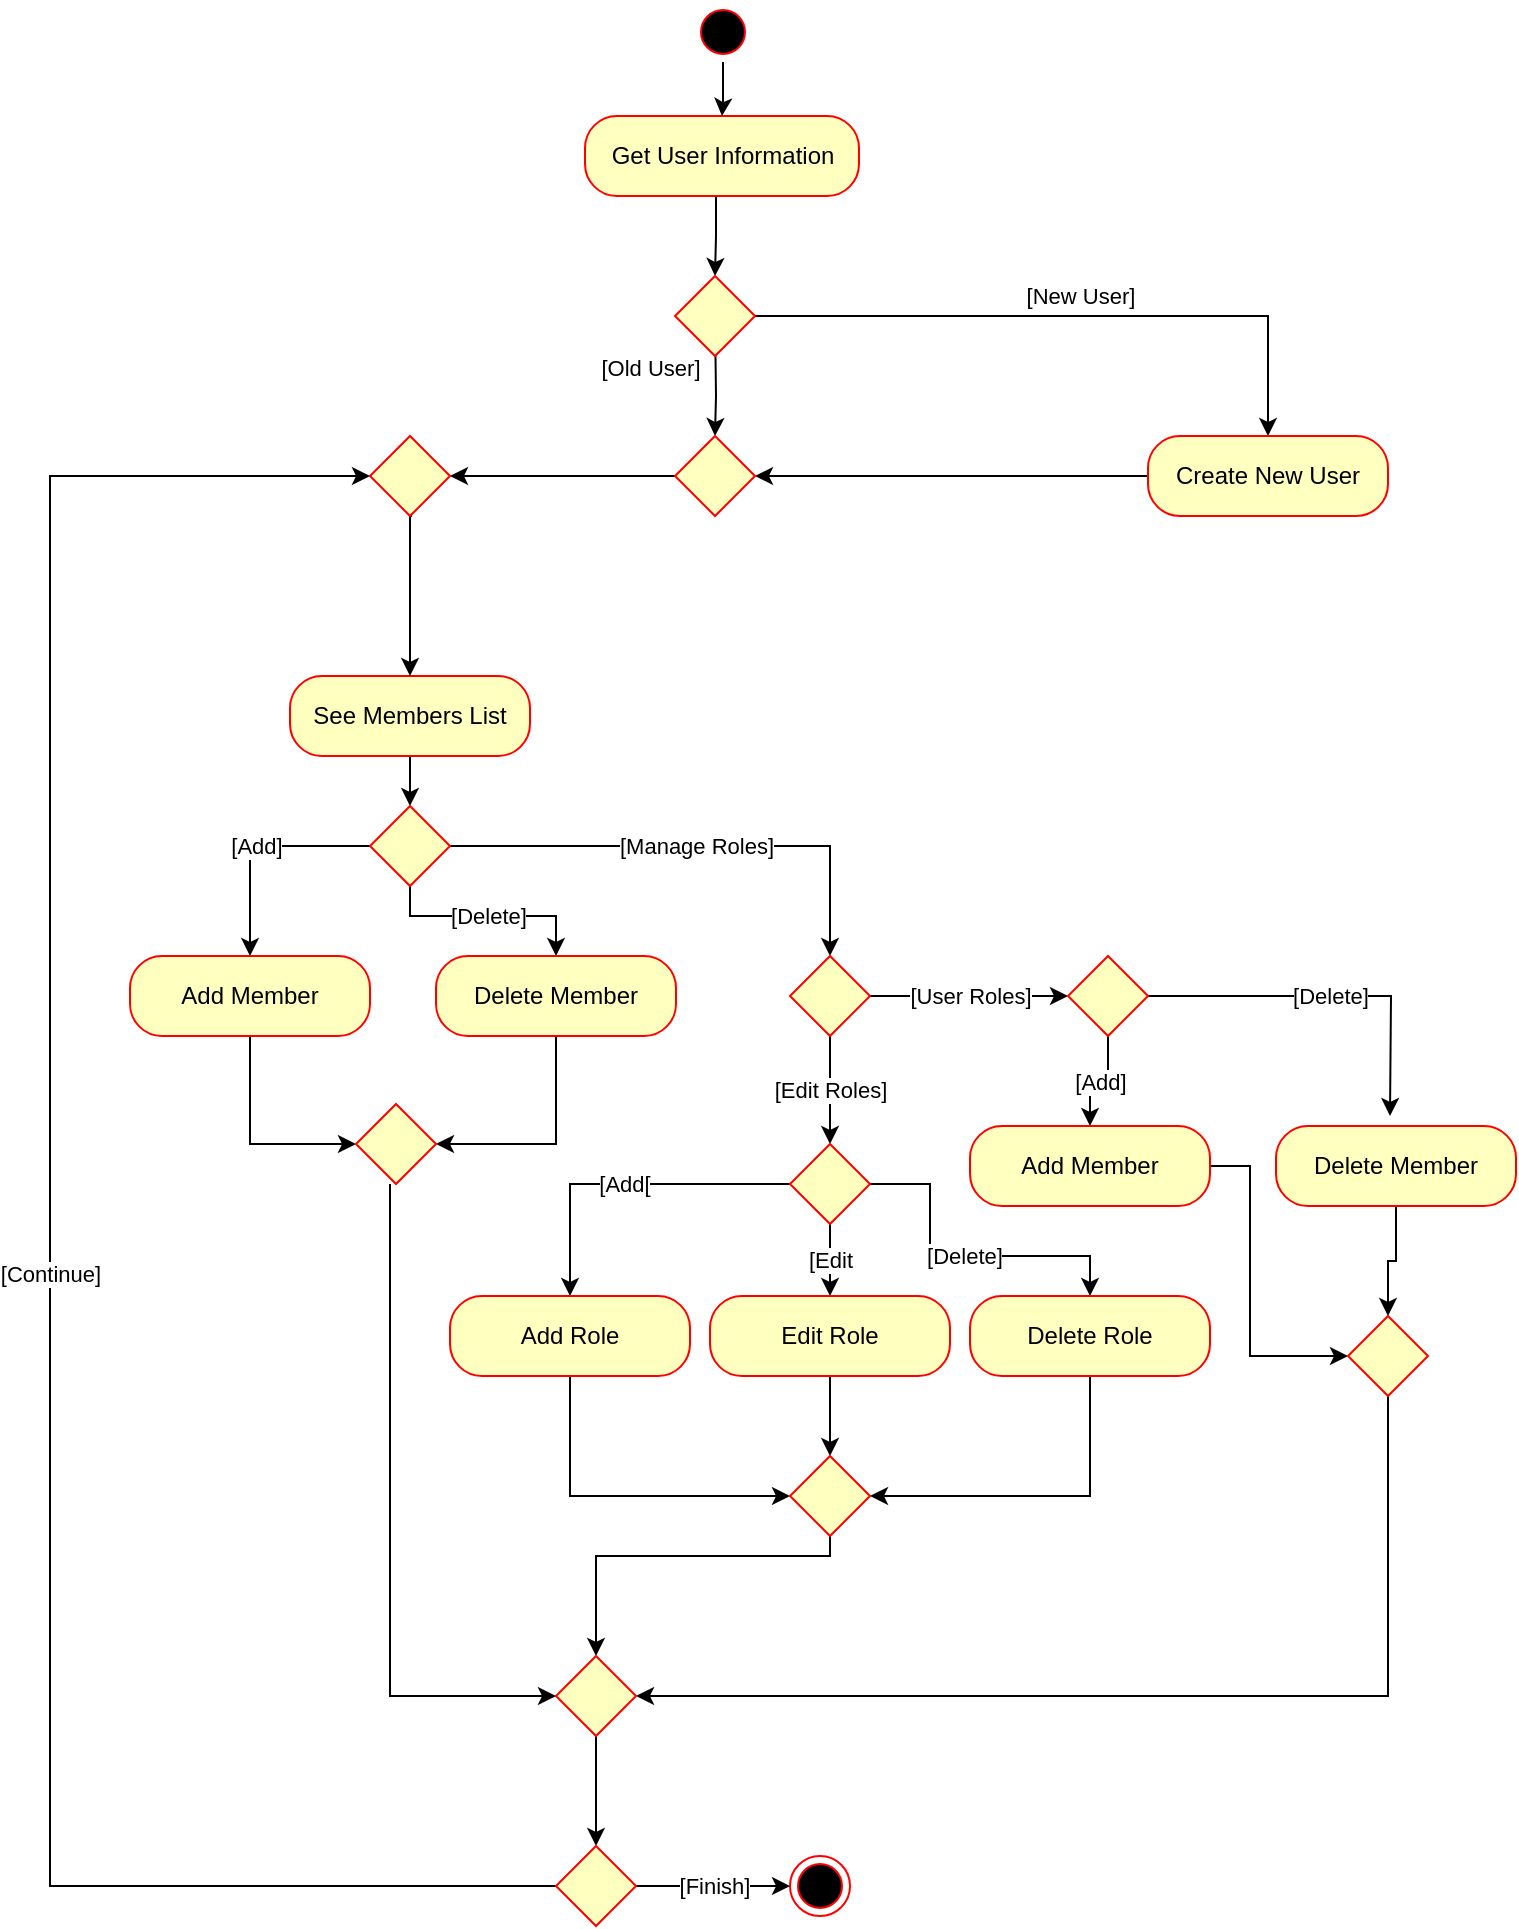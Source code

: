 <mxfile version="10.6.1" type="github"><diagram id="XWExi-t9-QKWfYoDpYPc" name="Page-1"><mxGraphModel dx="1394" dy="796" grid="1" gridSize="10" guides="1" tooltips="1" connect="1" arrows="1" fold="1" page="1" pageScale="1" pageWidth="827" pageHeight="1169" math="0" shadow="0"><root><mxCell id="0"/><mxCell id="1" parent="0"/><mxCell id="8e8UynOKrQ7aDc247XON-1" style="edgeStyle=orthogonalEdgeStyle;rounded=0;orthogonalLoop=1;jettySize=auto;html=1;exitX=0.5;exitY=1;exitDx=0;exitDy=0;entryX=0.5;entryY=0;entryDx=0;entryDy=0;" edge="1" parent="1" source="8e8UynOKrQ7aDc247XON-2" target="8e8UynOKrQ7aDc247XON-5"><mxGeometry relative="1" as="geometry"><Array as="points"><mxPoint x="413" y="110"/><mxPoint x="413" y="130"/></Array></mxGeometry></mxCell><mxCell id="8e8UynOKrQ7aDc247XON-2" value="Get User Information" style="rounded=1;whiteSpace=wrap;html=1;arcSize=40;fontColor=#000000;fillColor=#FFFFC0;strokeColor=#ff0000;labelBackgroundColor=none;" vertex="1" parent="1"><mxGeometry x="347.5" y="70" width="137" height="40" as="geometry"/></mxCell><mxCell id="8e8UynOKrQ7aDc247XON-3" value="[Old User]" style="edgeStyle=orthogonalEdgeStyle;rounded=0;orthogonalLoop=1;jettySize=auto;html=1;exitX=0.5;exitY=1;exitDx=0;exitDy=0;" edge="1" parent="1" source="8e8UynOKrQ7aDc247XON-5" target="8e8UynOKrQ7aDc247XON-9"><mxGeometry x="0.147" y="-33" relative="1" as="geometry"><mxPoint x="190" y="170" as="targetPoint"/><Array as="points"><mxPoint x="413" y="170"/><mxPoint x="413" y="210"/><mxPoint x="420" y="210"/></Array><mxPoint as="offset"/></mxGeometry></mxCell><mxCell id="8e8UynOKrQ7aDc247XON-4" value="[New User]" style="edgeStyle=orthogonalEdgeStyle;rounded=0;orthogonalLoop=1;jettySize=auto;html=1;exitX=1;exitY=0.5;exitDx=0;exitDy=0;entryX=0.5;entryY=0;entryDx=0;entryDy=0;" edge="1" parent="1" source="8e8UynOKrQ7aDc247XON-5" target="8e8UynOKrQ7aDc247XON-7"><mxGeometry x="0.026" y="10" relative="1" as="geometry"><mxPoint as="offset"/></mxGeometry></mxCell><mxCell id="8e8UynOKrQ7aDc247XON-5" value="" style="shape=rhombus;html=1;verticalLabelPosition=bottom;verticalAlignment=top;labelBackgroundColor=none;strokeColor=#FF0000;fillColor=#FFFFC0;" vertex="1" parent="1"><mxGeometry x="392.5" y="150" width="40" height="40" as="geometry"/></mxCell><mxCell id="8e8UynOKrQ7aDc247XON-6" style="edgeStyle=orthogonalEdgeStyle;rounded=0;orthogonalLoop=1;jettySize=auto;html=1;entryX=1;entryY=0.5;entryDx=0;entryDy=0;" edge="1" parent="1" source="8e8UynOKrQ7aDc247XON-7" target="8e8UynOKrQ7aDc247XON-9"><mxGeometry relative="1" as="geometry"/></mxCell><mxCell id="8e8UynOKrQ7aDc247XON-7" value="Create New User" style="rounded=1;whiteSpace=wrap;html=1;arcSize=40;fontColor=#000000;fillColor=#ffffc0;strokeColor=#ff0000;labelBackgroundColor=none;" vertex="1" parent="1"><mxGeometry x="629" y="230" width="120" height="40" as="geometry"/></mxCell><mxCell id="8e8UynOKrQ7aDc247XON-8" style="edgeStyle=orthogonalEdgeStyle;rounded=0;orthogonalLoop=1;jettySize=auto;html=1;exitX=0;exitY=0.5;exitDx=0;exitDy=0;entryX=1;entryY=0.5;entryDx=0;entryDy=0;" edge="1" parent="1" source="8e8UynOKrQ7aDc247XON-9" target="8e8UynOKrQ7aDc247XON-20"><mxGeometry relative="1" as="geometry"/></mxCell><mxCell id="8e8UynOKrQ7aDc247XON-9" value="" style="shape=rhombus;html=1;verticalLabelPosition=top;verticalAlignment=bottom;fillColor=#FFFFC0;strokeColor=#FF0000;" vertex="1" parent="1"><mxGeometry x="392.5" y="230" width="40" height="40" as="geometry"/></mxCell><mxCell id="8e8UynOKrQ7aDc247XON-10" style="edgeStyle=orthogonalEdgeStyle;rounded=0;orthogonalLoop=1;jettySize=auto;html=1;entryX=0.5;entryY=0;entryDx=0;entryDy=0;" edge="1" parent="1" source="8e8UynOKrQ7aDc247XON-11" target="8e8UynOKrQ7aDc247XON-14"><mxGeometry relative="1" as="geometry"/></mxCell><mxCell id="8e8UynOKrQ7aDc247XON-11" value="See Members List" style="rounded=1;whiteSpace=wrap;html=1;arcSize=40;fontColor=#000000;fillColor=#ffffc0;strokeColor=#ff0000;" vertex="1" parent="1"><mxGeometry x="200" y="350" width="120" height="40" as="geometry"/></mxCell><mxCell id="8e8UynOKrQ7aDc247XON-68" value="[Manage Roles]" style="edgeStyle=orthogonalEdgeStyle;rounded=0;orthogonalLoop=1;jettySize=auto;html=1;entryX=0.5;entryY=0;entryDx=0;entryDy=0;" edge="1" parent="1" source="8e8UynOKrQ7aDc247XON-14" target="8e8UynOKrQ7aDc247XON-66"><mxGeometry relative="1" as="geometry"/></mxCell><mxCell id="8e8UynOKrQ7aDc247XON-70" value="[Add]" style="edgeStyle=orthogonalEdgeStyle;rounded=0;orthogonalLoop=1;jettySize=auto;html=1;" edge="1" parent="1" source="8e8UynOKrQ7aDc247XON-14" target="8e8UynOKrQ7aDc247XON-64"><mxGeometry relative="1" as="geometry"><Array as="points"><mxPoint x="180" y="435"/></Array></mxGeometry></mxCell><mxCell id="8e8UynOKrQ7aDc247XON-71" value="[Delete]" style="edgeStyle=orthogonalEdgeStyle;rounded=0;orthogonalLoop=1;jettySize=auto;html=1;" edge="1" parent="1" source="8e8UynOKrQ7aDc247XON-14" target="8e8UynOKrQ7aDc247XON-65"><mxGeometry relative="1" as="geometry"><Array as="points"><mxPoint x="260" y="470"/><mxPoint x="333" y="470"/></Array></mxGeometry></mxCell><mxCell id="8e8UynOKrQ7aDc247XON-14" value="" style="shape=rhombus;html=1;verticalLabelPosition=top;verticalAlignment=bottom;fillColor=#FFFFC0;strokeColor=#FF0000;" vertex="1" parent="1"><mxGeometry x="240" y="415" width="40" height="40" as="geometry"/></mxCell><mxCell id="8e8UynOKrQ7aDc247XON-17" style="edgeStyle=orthogonalEdgeStyle;rounded=0;orthogonalLoop=1;jettySize=auto;html=1;entryX=0.5;entryY=0;entryDx=0;entryDy=0;" edge="1" parent="1" source="8e8UynOKrQ7aDc247XON-18" target="8e8UynOKrQ7aDc247XON-2"><mxGeometry relative="1" as="geometry"/></mxCell><mxCell id="8e8UynOKrQ7aDc247XON-18" value="" style="ellipse;html=1;shape=startState;fillColor=#000000;strokeColor=#ff0000;labelBackgroundColor=none;" vertex="1" parent="1"><mxGeometry x="401.5" y="13" width="30" height="30" as="geometry"/></mxCell><mxCell id="8e8UynOKrQ7aDc247XON-19" style="edgeStyle=orthogonalEdgeStyle;rounded=0;orthogonalLoop=1;jettySize=auto;html=1;entryX=0.5;entryY=0;entryDx=0;entryDy=0;" edge="1" parent="1"><mxGeometry relative="1" as="geometry"><mxPoint x="261" y="270" as="sourcePoint"/><mxPoint x="260" y="350" as="targetPoint"/><Array as="points"><mxPoint x="260" y="270"/><mxPoint x="260" y="310"/></Array></mxGeometry></mxCell><mxCell id="8e8UynOKrQ7aDc247XON-20" value="" style="shape=rhombus;html=1;verticalLabelPosition=top;verticalAlignment=bottom;fillColor=#FFFFC0;strokeColor=#FF0000;" vertex="1" parent="1"><mxGeometry x="240" y="230" width="40" height="40" as="geometry"/></mxCell><mxCell id="8e8UynOKrQ7aDc247XON-63" value="" style="ellipse;html=1;shape=endState;fillColor=#000000;strokeColor=#ff0000;" vertex="1" parent="1"><mxGeometry x="450" y="940" width="30" height="30" as="geometry"/></mxCell><mxCell id="8e8UynOKrQ7aDc247XON-102" style="edgeStyle=orthogonalEdgeStyle;rounded=0;orthogonalLoop=1;jettySize=auto;html=1;entryX=0;entryY=0.5;entryDx=0;entryDy=0;" edge="1" parent="1" source="8e8UynOKrQ7aDc247XON-64" target="8e8UynOKrQ7aDc247XON-100"><mxGeometry relative="1" as="geometry"/></mxCell><mxCell id="8e8UynOKrQ7aDc247XON-64" value="Add Member" style="rounded=1;whiteSpace=wrap;html=1;arcSize=40;fontColor=#000000;fillColor=#ffffc0;strokeColor=#ff0000;" vertex="1" parent="1"><mxGeometry x="120" y="490" width="120" height="40" as="geometry"/></mxCell><mxCell id="8e8UynOKrQ7aDc247XON-101" style="edgeStyle=orthogonalEdgeStyle;rounded=0;orthogonalLoop=1;jettySize=auto;html=1;entryX=1;entryY=0.5;entryDx=0;entryDy=0;" edge="1" parent="1" source="8e8UynOKrQ7aDc247XON-65" target="8e8UynOKrQ7aDc247XON-100"><mxGeometry relative="1" as="geometry"/></mxCell><mxCell id="8e8UynOKrQ7aDc247XON-65" value="Delete Member" style="rounded=1;whiteSpace=wrap;html=1;arcSize=40;fontColor=#000000;fillColor=#ffffc0;strokeColor=#ff0000;" vertex="1" parent="1"><mxGeometry x="273" y="490" width="120" height="40" as="geometry"/></mxCell><mxCell id="8e8UynOKrQ7aDc247XON-75" value="[Edit Roles]" style="edgeStyle=orthogonalEdgeStyle;rounded=0;orthogonalLoop=1;jettySize=auto;html=1;entryX=0.5;entryY=0;entryDx=0;entryDy=0;" edge="1" parent="1" source="8e8UynOKrQ7aDc247XON-66" target="8e8UynOKrQ7aDc247XON-73"><mxGeometry relative="1" as="geometry"/></mxCell><mxCell id="8e8UynOKrQ7aDc247XON-76" value="[User Roles]&lt;br&gt;" style="edgeStyle=orthogonalEdgeStyle;rounded=0;orthogonalLoop=1;jettySize=auto;html=1;entryX=0;entryY=0.5;entryDx=0;entryDy=0;" edge="1" parent="1" source="8e8UynOKrQ7aDc247XON-66" target="8e8UynOKrQ7aDc247XON-74"><mxGeometry relative="1" as="geometry"/></mxCell><mxCell id="8e8UynOKrQ7aDc247XON-66" value="" style="shape=rhombus;html=1;verticalLabelPosition=top;verticalAlignment=bottom;fillColor=#FFFFC0;strokeColor=#FF0000;" vertex="1" parent="1"><mxGeometry x="450" y="490" width="40" height="40" as="geometry"/></mxCell><mxCell id="8e8UynOKrQ7aDc247XON-86" value="[Add[" style="edgeStyle=orthogonalEdgeStyle;rounded=0;orthogonalLoop=1;jettySize=auto;html=1;" edge="1" parent="1" source="8e8UynOKrQ7aDc247XON-73" target="8e8UynOKrQ7aDc247XON-79"><mxGeometry relative="1" as="geometry"/></mxCell><mxCell id="8e8UynOKrQ7aDc247XON-87" value="[Edit" style="edgeStyle=orthogonalEdgeStyle;rounded=0;orthogonalLoop=1;jettySize=auto;html=1;entryX=0.5;entryY=0;entryDx=0;entryDy=0;" edge="1" parent="1" source="8e8UynOKrQ7aDc247XON-73" target="8e8UynOKrQ7aDc247XON-85"><mxGeometry relative="1" as="geometry"/></mxCell><mxCell id="8e8UynOKrQ7aDc247XON-88" value="[Delete]" style="edgeStyle=orthogonalEdgeStyle;rounded=0;orthogonalLoop=1;jettySize=auto;html=1;" edge="1" parent="1" source="8e8UynOKrQ7aDc247XON-73" target="8e8UynOKrQ7aDc247XON-80"><mxGeometry relative="1" as="geometry"><Array as="points"><mxPoint x="520" y="604"/><mxPoint x="520" y="640"/><mxPoint x="600" y="640"/></Array></mxGeometry></mxCell><mxCell id="8e8UynOKrQ7aDc247XON-73" value="" style="shape=rhombus;html=1;verticalLabelPosition=top;verticalAlignment=bottom;fillColor=#FFFFC0;strokeColor=#FF0000;" vertex="1" parent="1"><mxGeometry x="450" y="584" width="40" height="40" as="geometry"/></mxCell><mxCell id="8e8UynOKrQ7aDc247XON-83" value="[Add]&lt;br&gt;" style="edgeStyle=orthogonalEdgeStyle;rounded=0;orthogonalLoop=1;jettySize=auto;html=1;exitX=0.5;exitY=1;exitDx=0;exitDy=0;entryX=0.5;entryY=0;entryDx=0;entryDy=0;" edge="1" parent="1" source="8e8UynOKrQ7aDc247XON-74" target="8e8UynOKrQ7aDc247XON-81"><mxGeometry relative="1" as="geometry"/></mxCell><mxCell id="8e8UynOKrQ7aDc247XON-84" value="[Delete]" style="edgeStyle=orthogonalEdgeStyle;rounded=0;orthogonalLoop=1;jettySize=auto;html=1;" edge="1" parent="1" source="8e8UynOKrQ7aDc247XON-74"><mxGeometry relative="1" as="geometry"><mxPoint x="750" y="570" as="targetPoint"/></mxGeometry></mxCell><mxCell id="8e8UynOKrQ7aDc247XON-74" value="" style="shape=rhombus;html=1;verticalLabelPosition=top;verticalAlignment=bottom;fillColor=#FFFFC0;strokeColor=#FF0000;" vertex="1" parent="1"><mxGeometry x="589" y="490" width="40" height="40" as="geometry"/></mxCell><mxCell id="8e8UynOKrQ7aDc247XON-92" style="edgeStyle=orthogonalEdgeStyle;rounded=0;orthogonalLoop=1;jettySize=auto;html=1;entryX=0;entryY=0.5;entryDx=0;entryDy=0;" edge="1" parent="1" source="8e8UynOKrQ7aDc247XON-79" target="8e8UynOKrQ7aDc247XON-89"><mxGeometry relative="1" as="geometry"><Array as="points"><mxPoint x="340" y="760"/></Array></mxGeometry></mxCell><mxCell id="8e8UynOKrQ7aDc247XON-79" value="Add Role" style="rounded=1;whiteSpace=wrap;html=1;arcSize=40;fontColor=#000000;fillColor=#ffffc0;strokeColor=#ff0000;" vertex="1" parent="1"><mxGeometry x="280" y="660" width="120" height="40" as="geometry"/></mxCell><mxCell id="8e8UynOKrQ7aDc247XON-91" style="edgeStyle=orthogonalEdgeStyle;rounded=0;orthogonalLoop=1;jettySize=auto;html=1;entryX=1;entryY=0.5;entryDx=0;entryDy=0;" edge="1" parent="1" source="8e8UynOKrQ7aDc247XON-80" target="8e8UynOKrQ7aDc247XON-89"><mxGeometry relative="1" as="geometry"><Array as="points"><mxPoint x="600" y="760"/></Array></mxGeometry></mxCell><mxCell id="8e8UynOKrQ7aDc247XON-80" value="Delete Role" style="rounded=1;whiteSpace=wrap;html=1;arcSize=40;fontColor=#000000;fillColor=#ffffc0;strokeColor=#ff0000;" vertex="1" parent="1"><mxGeometry x="540" y="660" width="120" height="40" as="geometry"/></mxCell><mxCell id="8e8UynOKrQ7aDc247XON-94" style="edgeStyle=orthogonalEdgeStyle;rounded=0;orthogonalLoop=1;jettySize=auto;html=1;entryX=0;entryY=0.5;entryDx=0;entryDy=0;" edge="1" parent="1" source="8e8UynOKrQ7aDc247XON-81" target="8e8UynOKrQ7aDc247XON-93"><mxGeometry relative="1" as="geometry"><Array as="points"><mxPoint x="680" y="595"/><mxPoint x="680" y="690"/></Array></mxGeometry></mxCell><mxCell id="8e8UynOKrQ7aDc247XON-81" value="Add Member" style="rounded=1;whiteSpace=wrap;html=1;arcSize=40;fontColor=#000000;fillColor=#ffffc0;strokeColor=#ff0000;" vertex="1" parent="1"><mxGeometry x="540" y="575" width="120" height="40" as="geometry"/></mxCell><mxCell id="8e8UynOKrQ7aDc247XON-95" style="edgeStyle=orthogonalEdgeStyle;rounded=0;orthogonalLoop=1;jettySize=auto;html=1;entryX=0.5;entryY=0;entryDx=0;entryDy=0;" edge="1" parent="1" source="8e8UynOKrQ7aDc247XON-82" target="8e8UynOKrQ7aDc247XON-93"><mxGeometry relative="1" as="geometry"/></mxCell><mxCell id="8e8UynOKrQ7aDc247XON-82" value="Delete Member" style="rounded=1;whiteSpace=wrap;html=1;arcSize=40;fontColor=#000000;fillColor=#ffffc0;strokeColor=#ff0000;" vertex="1" parent="1"><mxGeometry x="693" y="575" width="120" height="40" as="geometry"/></mxCell><mxCell id="8e8UynOKrQ7aDc247XON-90" style="edgeStyle=orthogonalEdgeStyle;rounded=0;orthogonalLoop=1;jettySize=auto;html=1;entryX=0.5;entryY=0;entryDx=0;entryDy=0;" edge="1" parent="1" source="8e8UynOKrQ7aDc247XON-85" target="8e8UynOKrQ7aDc247XON-89"><mxGeometry relative="1" as="geometry"/></mxCell><mxCell id="8e8UynOKrQ7aDc247XON-85" value="Edit Role" style="rounded=1;whiteSpace=wrap;html=1;arcSize=40;fontColor=#000000;fillColor=#ffffc0;strokeColor=#ff0000;" vertex="1" parent="1"><mxGeometry x="410" y="660" width="120" height="40" as="geometry"/></mxCell><mxCell id="8e8UynOKrQ7aDc247XON-99" style="edgeStyle=orthogonalEdgeStyle;rounded=0;orthogonalLoop=1;jettySize=auto;html=1;entryX=0.5;entryY=0;entryDx=0;entryDy=0;" edge="1" parent="1" source="8e8UynOKrQ7aDc247XON-89" target="8e8UynOKrQ7aDc247XON-96"><mxGeometry relative="1" as="geometry"><Array as="points"><mxPoint x="470" y="790"/><mxPoint x="353" y="790"/></Array></mxGeometry></mxCell><mxCell id="8e8UynOKrQ7aDc247XON-89" value="" style="shape=rhombus;html=1;verticalLabelPosition=top;verticalAlignment=bottom;fillColor=#FFFFC0;strokeColor=#FF0000;" vertex="1" parent="1"><mxGeometry x="450" y="740" width="40" height="40" as="geometry"/></mxCell><mxCell id="8e8UynOKrQ7aDc247XON-97" style="edgeStyle=orthogonalEdgeStyle;rounded=0;orthogonalLoop=1;jettySize=auto;html=1;entryX=1;entryY=0.5;entryDx=0;entryDy=0;" edge="1" parent="1" source="8e8UynOKrQ7aDc247XON-93" target="8e8UynOKrQ7aDc247XON-96"><mxGeometry relative="1" as="geometry"><Array as="points"><mxPoint x="749" y="860"/></Array></mxGeometry></mxCell><mxCell id="8e8UynOKrQ7aDc247XON-93" value="" style="shape=rhombus;html=1;verticalLabelPosition=top;verticalAlignment=bottom;fillColor=#FFFFC0;strokeColor=#FF0000;" vertex="1" parent="1"><mxGeometry x="729" y="670" width="40" height="40" as="geometry"/></mxCell><mxCell id="8e8UynOKrQ7aDc247XON-105" style="edgeStyle=orthogonalEdgeStyle;rounded=0;orthogonalLoop=1;jettySize=auto;html=1;entryX=0.5;entryY=0;entryDx=0;entryDy=0;" edge="1" parent="1" source="8e8UynOKrQ7aDc247XON-96" target="8e8UynOKrQ7aDc247XON-104"><mxGeometry relative="1" as="geometry"/></mxCell><mxCell id="8e8UynOKrQ7aDc247XON-96" value="" style="shape=rhombus;html=1;verticalLabelPosition=top;verticalAlignment=bottom;fillColor=#FFFFC0;strokeColor=#FF0000;" vertex="1" parent="1"><mxGeometry x="333" y="840" width="40" height="40" as="geometry"/></mxCell><mxCell id="8e8UynOKrQ7aDc247XON-103" style="edgeStyle=orthogonalEdgeStyle;rounded=0;orthogonalLoop=1;jettySize=auto;html=1;entryX=0;entryY=0.5;entryDx=0;entryDy=0;" edge="1" parent="1" source="8e8UynOKrQ7aDc247XON-100" target="8e8UynOKrQ7aDc247XON-96"><mxGeometry relative="1" as="geometry"><Array as="points"><mxPoint x="250" y="860"/></Array></mxGeometry></mxCell><mxCell id="8e8UynOKrQ7aDc247XON-100" value="" style="shape=rhombus;html=1;verticalLabelPosition=top;verticalAlignment=bottom;fillColor=#FFFFC0;strokeColor=#FF0000;" vertex="1" parent="1"><mxGeometry x="233" y="564" width="40" height="40" as="geometry"/></mxCell><mxCell id="8e8UynOKrQ7aDc247XON-106" value="[Finish]" style="edgeStyle=orthogonalEdgeStyle;rounded=0;orthogonalLoop=1;jettySize=auto;html=1;entryX=0;entryY=0.5;entryDx=0;entryDy=0;" edge="1" parent="1" source="8e8UynOKrQ7aDc247XON-104" target="8e8UynOKrQ7aDc247XON-63"><mxGeometry relative="1" as="geometry"/></mxCell><mxCell id="8e8UynOKrQ7aDc247XON-107" value="[Continue]" style="edgeStyle=orthogonalEdgeStyle;rounded=0;orthogonalLoop=1;jettySize=auto;html=1;entryX=0;entryY=0.5;entryDx=0;entryDy=0;" edge="1" parent="1" source="8e8UynOKrQ7aDc247XON-104" target="8e8UynOKrQ7aDc247XON-20"><mxGeometry relative="1" as="geometry"><Array as="points"><mxPoint x="80" y="955"/><mxPoint x="80" y="250"/></Array></mxGeometry></mxCell><mxCell id="8e8UynOKrQ7aDc247XON-104" value="" style="shape=rhombus;html=1;verticalLabelPosition=top;verticalAlignment=bottom;fillColor=#FFFFC0;strokeColor=#FF0000;" vertex="1" parent="1"><mxGeometry x="333" y="935" width="40" height="40" as="geometry"/></mxCell></root></mxGraphModel></diagram></mxfile>